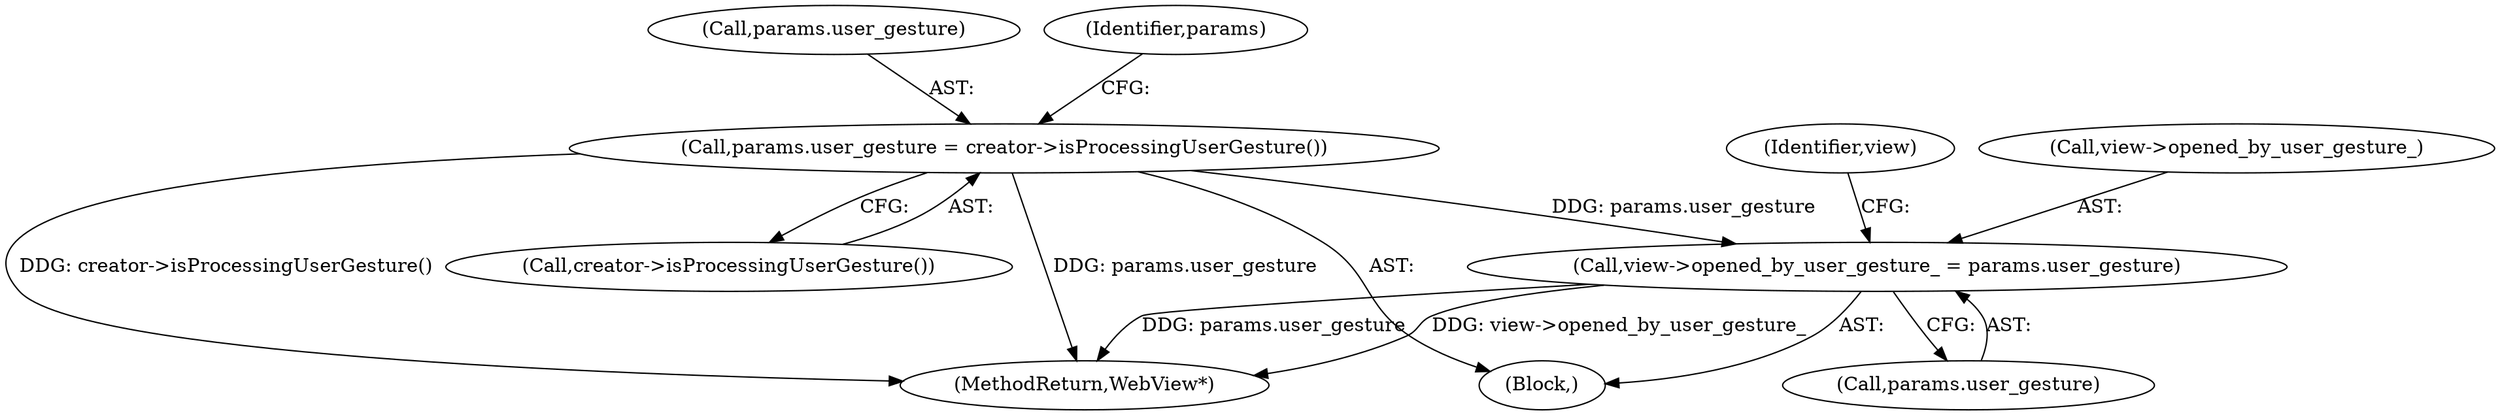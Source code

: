 digraph "0_Chrome_7f48b71cb22bb2fc9fcec2013e9eaff55381a43d_1@API" {
"1000219" [label="(Call,view->opened_by_user_gesture_ = params.user_gesture)"];
"1000121" [label="(Call,params.user_gesture = creator->isProcessingUserGesture())"];
"1000219" [label="(Call,view->opened_by_user_gesture_ = params.user_gesture)"];
"1000125" [label="(Call,creator->isProcessingUserGesture())"];
"1000122" [label="(Call,params.user_gesture)"];
"1000220" [label="(Call,view->opened_by_user_gesture_)"];
"1000223" [label="(Call,params.user_gesture)"];
"1000240" [label="(MethodReturn,WebView*)"];
"1000128" [label="(Identifier,params)"];
"1000121" [label="(Call,params.user_gesture = creator->isProcessingUserGesture())"];
"1000106" [label="(Block,)"];
"1000228" [label="(Identifier,view)"];
"1000219" -> "1000106"  [label="AST: "];
"1000219" -> "1000223"  [label="CFG: "];
"1000220" -> "1000219"  [label="AST: "];
"1000223" -> "1000219"  [label="AST: "];
"1000228" -> "1000219"  [label="CFG: "];
"1000219" -> "1000240"  [label="DDG: params.user_gesture"];
"1000219" -> "1000240"  [label="DDG: view->opened_by_user_gesture_"];
"1000121" -> "1000219"  [label="DDG: params.user_gesture"];
"1000121" -> "1000106"  [label="AST: "];
"1000121" -> "1000125"  [label="CFG: "];
"1000122" -> "1000121"  [label="AST: "];
"1000125" -> "1000121"  [label="AST: "];
"1000128" -> "1000121"  [label="CFG: "];
"1000121" -> "1000240"  [label="DDG: creator->isProcessingUserGesture()"];
"1000121" -> "1000240"  [label="DDG: params.user_gesture"];
}
